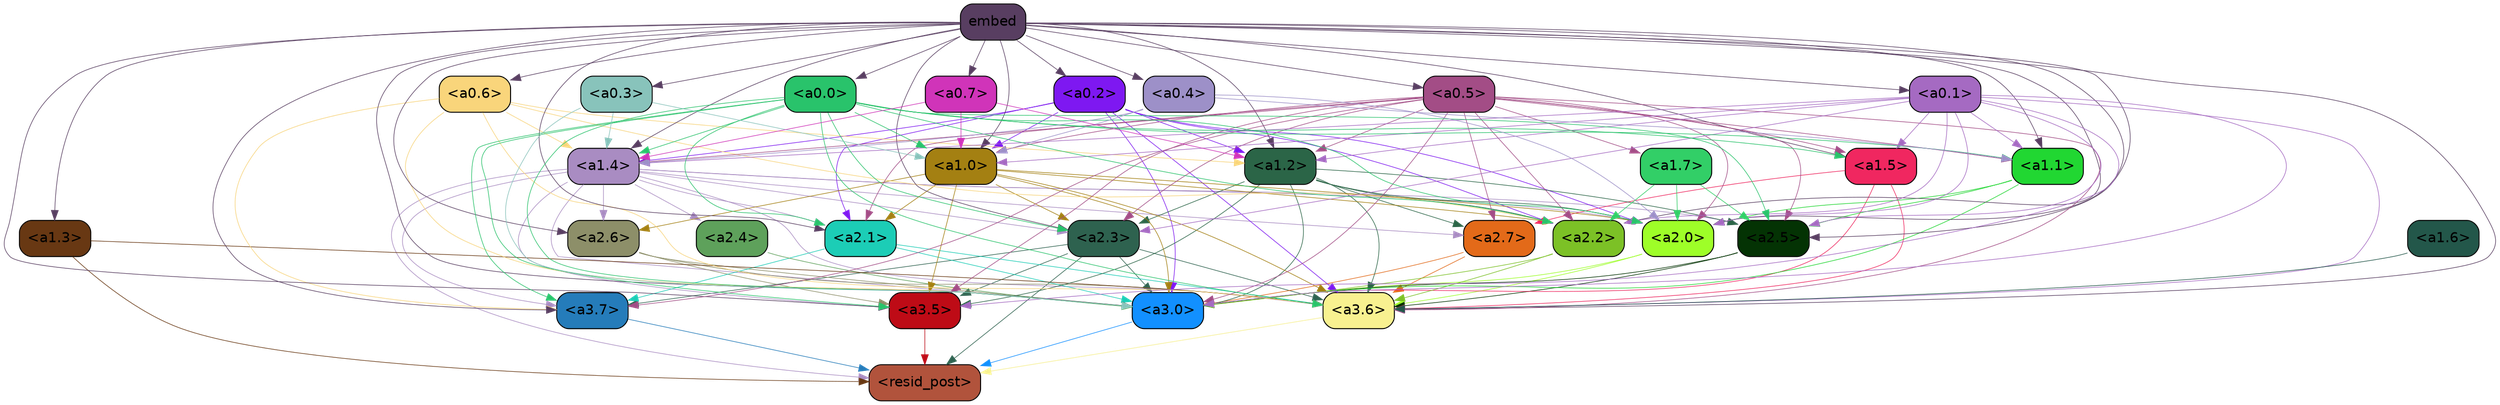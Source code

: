 strict digraph "" {
	graph [bgcolor=transparent,
		layout=dot,
		overlap=false,
		splines=true
	];
	"<a3.7>"	[color=black,
		fillcolor="#257cba",
		fontname=Helvetica,
		shape=box,
		style="filled, rounded"];
	"<resid_post>"	[color=black,
		fillcolor="#b1533c",
		fontname=Helvetica,
		shape=box,
		style="filled, rounded"];
	"<a3.7>" -> "<resid_post>"	[color="#257cba",
		penwidth=0.6];
	"<a3.6>"	[color=black,
		fillcolor="#f8f190",
		fontname=Helvetica,
		shape=box,
		style="filled, rounded"];
	"<a3.6>" -> "<resid_post>"	[color="#f8f190",
		penwidth=0.6];
	"<a3.5>"	[color=black,
		fillcolor="#be0b16",
		fontname=Helvetica,
		shape=box,
		style="filled, rounded"];
	"<a3.5>" -> "<resid_post>"	[color="#be0b16",
		penwidth=0.6];
	"<a3.0>"	[color=black,
		fillcolor="#1290ff",
		fontname=Helvetica,
		shape=box,
		style="filled, rounded"];
	"<a3.0>" -> "<resid_post>"	[color="#1290ff",
		penwidth=0.6];
	"<a2.3>"	[color=black,
		fillcolor="#2e624f",
		fontname=Helvetica,
		shape=box,
		style="filled, rounded"];
	"<a2.3>" -> "<a3.7>"	[color="#2e624f",
		penwidth=0.6];
	"<a2.3>" -> "<resid_post>"	[color="#2e624f",
		penwidth=0.6];
	"<a2.3>" -> "<a3.6>"	[color="#2e624f",
		penwidth=0.6];
	"<a2.3>" -> "<a3.5>"	[color="#2e624f",
		penwidth=0.6];
	"<a2.3>" -> "<a3.0>"	[color="#2e624f",
		penwidth=0.6];
	"<a1.4>"	[color=black,
		fillcolor="#a98cc2",
		fontname=Helvetica,
		shape=box,
		style="filled, rounded"];
	"<a1.4>" -> "<a3.7>"	[color="#a98cc2",
		penwidth=0.6];
	"<a1.4>" -> "<resid_post>"	[color="#a98cc2",
		penwidth=0.6];
	"<a1.4>" -> "<a3.6>"	[color="#a98cc2",
		penwidth=0.6];
	"<a1.4>" -> "<a3.5>"	[color="#a98cc2",
		penwidth=0.6];
	"<a1.4>" -> "<a3.0>"	[color="#a98cc2",
		penwidth=0.6];
	"<a1.4>" -> "<a2.3>"	[color="#a98cc2",
		penwidth=0.6];
	"<a2.7>"	[color=black,
		fillcolor="#e36a19",
		fontname=Helvetica,
		shape=box,
		style="filled, rounded"];
	"<a1.4>" -> "<a2.7>"	[color="#a98cc2",
		penwidth=0.6];
	"<a2.6>"	[color=black,
		fillcolor="#8d8f69",
		fontname=Helvetica,
		shape=box,
		style="filled, rounded"];
	"<a1.4>" -> "<a2.6>"	[color="#a98cc2",
		penwidth=0.6];
	"<a2.1>"	[color=black,
		fillcolor="#1ccdb6",
		fontname=Helvetica,
		shape=box,
		style="filled, rounded"];
	"<a1.4>" -> "<a2.1>"	[color="#a98cc2",
		penwidth=0.6];
	"<a2.0>"	[color=black,
		fillcolor="#9efe28",
		fontname=Helvetica,
		shape=box,
		style="filled, rounded"];
	"<a1.4>" -> "<a2.0>"	[color="#a98cc2",
		penwidth=0.6];
	"<a2.5>"	[color=black,
		fillcolor="#043304",
		fontname=Helvetica,
		shape=box,
		style="filled, rounded"];
	"<a1.4>" -> "<a2.5>"	[color="#a98cc2",
		penwidth=0.6];
	"<a2.4>"	[color=black,
		fillcolor="#5ea15b",
		fontname=Helvetica,
		shape=box,
		style="filled, rounded"];
	"<a1.4>" -> "<a2.4>"	[color="#a98cc2",
		penwidth=0.6];
	"<a1.3>"	[color=black,
		fillcolor="#683813",
		fontname=Helvetica,
		shape=box,
		style="filled, rounded"];
	"<a1.3>" -> "<resid_post>"	[color="#683813",
		penwidth=0.6];
	"<a1.3>" -> "<a3.6>"	[color="#683813",
		penwidth=0.6];
	"<a2.7>" -> "<a3.6>"	[color="#e36a19",
		penwidth=0.6];
	"<a2.7>" -> "<a3.0>"	[color="#e36a19",
		penwidth=0.6];
	"<a2.6>" -> "<a3.6>"	[color="#8d8f69",
		penwidth=0.6];
	"<a2.6>" -> "<a3.5>"	[color="#8d8f69",
		penwidth=0.6];
	"<a2.6>" -> "<a3.0>"	[color="#8d8f69",
		penwidth=0.6];
	"<a2.1>" -> "<a3.7>"	[color="#1ccdb6",
		penwidth=0.6];
	"<a2.1>" -> "<a3.6>"	[color="#1ccdb6",
		penwidth=0.6];
	"<a2.1>" -> "<a3.0>"	[color="#1ccdb6",
		penwidth=0.6];
	"<a2.0>" -> "<a3.6>"	[color="#9efe28",
		penwidth=0.6];
	"<a2.0>" -> "<a3.0>"	[color="#9efe28",
		penwidth=0.6];
	"<a1.5>"	[color=black,
		fillcolor="#f02760",
		fontname=Helvetica,
		shape=box,
		style="filled, rounded"];
	"<a1.5>" -> "<a3.6>"	[color="#f02760",
		penwidth=0.6];
	"<a1.5>" -> "<a3.0>"	[color="#f02760",
		penwidth=0.6];
	"<a1.5>" -> "<a2.7>"	[color="#f02760",
		penwidth=0.6];
	"<a0.2>"	[color=black,
		fillcolor="#7e18f1",
		fontname=Helvetica,
		shape=box,
		style="filled, rounded"];
	"<a0.2>" -> "<a3.6>"	[color="#7e18f1",
		penwidth=0.6];
	"<a0.2>" -> "<a3.0>"	[color="#7e18f1",
		penwidth=0.6];
	"<a0.2>" -> "<a1.4>"	[color="#7e18f1",
		penwidth=0.6];
	"<a0.2>" -> "<a2.1>"	[color="#7e18f1",
		penwidth=0.6];
	"<a0.2>" -> "<a2.0>"	[color="#7e18f1",
		penwidth=0.6];
	"<a2.2>"	[color=black,
		fillcolor="#7cc126",
		fontname=Helvetica,
		shape=box,
		style="filled, rounded"];
	"<a0.2>" -> "<a2.2>"	[color="#7e18f1",
		penwidth=0.6];
	"<a1.2>"	[color=black,
		fillcolor="#2b6547",
		fontname=Helvetica,
		shape=box,
		style="filled, rounded"];
	"<a0.2>" -> "<a1.2>"	[color="#7e18f1",
		penwidth=0.6];
	"<a1.0>"	[color=black,
		fillcolor="#a48012",
		fontname=Helvetica,
		shape=box,
		style="filled, rounded"];
	"<a0.2>" -> "<a1.0>"	[color="#7e18f1",
		penwidth=0.6];
	"<a2.5>" -> "<a3.6>"	[color="#043304",
		penwidth=0.6];
	"<a2.5>" -> "<a3.0>"	[color="#043304",
		penwidth=0.6];
	"<a2.4>" -> "<a3.0>"	[color="#5ea15b",
		penwidth=0.6];
	"<a1.1>"	[color=black,
		fillcolor="#21d732",
		fontname=Helvetica,
		shape=box,
		style="filled, rounded"];
	"<a1.1>" -> "<a3.0>"	[color="#21d732",
		penwidth=0.6];
	"<a1.1>" -> "<a2.0>"	[color="#21d732",
		penwidth=0.6];
	"<a1.1>" -> "<a2.5>"	[color="#21d732",
		penwidth=0.6];
	"<a0.6>"	[color=black,
		fillcolor="#f9d57b",
		fontname=Helvetica,
		shape=box,
		style="filled, rounded"];
	"<a0.6>" -> "<a3.7>"	[color="#f9d57b",
		penwidth=0.6];
	"<a0.6>" -> "<a3.6>"	[color="#f9d57b",
		penwidth=0.6];
	"<a0.6>" -> "<a3.0>"	[color="#f9d57b",
		penwidth=0.6];
	"<a0.6>" -> "<a1.4>"	[color="#f9d57b",
		penwidth=0.6];
	"<a0.6>" -> "<a2.2>"	[color="#f9d57b",
		penwidth=0.6];
	"<a0.6>" -> "<a1.2>"	[color="#f9d57b",
		penwidth=0.6];
	embed	[color=black,
		fillcolor="#583e61",
		fontname=Helvetica,
		shape=box,
		style="filled, rounded"];
	embed -> "<a3.7>"	[color="#583e61",
		penwidth=0.6];
	embed -> "<a3.6>"	[color="#583e61",
		penwidth=0.6];
	embed -> "<a3.5>"	[color="#583e61",
		penwidth=0.6];
	embed -> "<a3.0>"	[color="#583e61",
		penwidth=0.6];
	embed -> "<a2.3>"	[color="#583e61",
		penwidth=0.6];
	embed -> "<a1.4>"	[color="#583e61",
		penwidth=0.6];
	embed -> "<a1.3>"	[color="#583e61",
		penwidth=0.6];
	embed -> "<a2.6>"	[color="#583e61",
		penwidth=0.6];
	embed -> "<a2.1>"	[color="#583e61",
		penwidth=0.6];
	embed -> "<a2.0>"	[color="#583e61",
		penwidth=0.6];
	embed -> "<a1.5>"	[color="#583e61",
		penwidth=0.6];
	embed -> "<a0.2>"	[color="#583e61",
		penwidth=0.6];
	embed -> "<a2.5>"	[color="#583e61",
		penwidth=0.6];
	embed -> "<a1.1>"	[color="#583e61",
		penwidth=0.6];
	embed -> "<a0.6>"	[color="#583e61",
		penwidth=0.6];
	embed -> "<a2.2>"	[color="#583e61",
		penwidth=0.6];
	embed -> "<a1.2>"	[color="#583e61",
		penwidth=0.6];
	embed -> "<a1.0>"	[color="#583e61",
		penwidth=0.6];
	"<a0.5>"	[color=black,
		fillcolor="#a34d86",
		fontname=Helvetica,
		shape=box,
		style="filled, rounded"];
	embed -> "<a0.5>"	[color="#583e61",
		penwidth=0.6];
	"<a0.1>"	[color=black,
		fillcolor="#a56ac2",
		fontname=Helvetica,
		shape=box,
		style="filled, rounded"];
	embed -> "<a0.1>"	[color="#583e61",
		penwidth=0.6];
	"<a0.0>"	[color=black,
		fillcolor="#29c36b",
		fontname=Helvetica,
		shape=box,
		style="filled, rounded"];
	embed -> "<a0.0>"	[color="#583e61",
		penwidth=0.6];
	"<a0.3>"	[color=black,
		fillcolor="#88c3bb",
		fontname=Helvetica,
		shape=box,
		style="filled, rounded"];
	embed -> "<a0.3>"	[color="#583e61",
		penwidth=0.6];
	"<a0.4>"	[color=black,
		fillcolor="#9d90c8",
		fontname=Helvetica,
		shape=box,
		style="filled, rounded"];
	embed -> "<a0.4>"	[color="#583e61",
		penwidth=0.6];
	"<a0.7>"	[color=black,
		fillcolor="#d034b9",
		fontname=Helvetica,
		shape=box,
		style="filled, rounded"];
	embed -> "<a0.7>"	[color="#583e61",
		penwidth=0.6];
	"<a2.2>" -> "<a3.6>"	[color="#7cc126",
		penwidth=0.6];
	"<a2.2>" -> "<a3.0>"	[color="#7cc126",
		penwidth=0.6];
	"<a1.6>"	[color=black,
		fillcolor="#23574a",
		fontname=Helvetica,
		shape=box,
		style="filled, rounded"];
	"<a1.6>" -> "<a3.6>"	[color="#23574a",
		penwidth=0.6];
	"<a1.2>" -> "<a3.6>"	[color="#2b6547",
		penwidth=0.6];
	"<a1.2>" -> "<a3.5>"	[color="#2b6547",
		penwidth=0.6];
	"<a1.2>" -> "<a3.0>"	[color="#2b6547",
		penwidth=0.6];
	"<a1.2>" -> "<a2.3>"	[color="#2b6547",
		penwidth=0.6];
	"<a1.2>" -> "<a2.7>"	[color="#2b6547",
		penwidth=0.6];
	"<a1.2>" -> "<a2.0>"	[color="#2b6547",
		penwidth=0.6];
	"<a1.2>" -> "<a2.5>"	[color="#2b6547",
		penwidth=0.6];
	"<a1.2>" -> "<a2.2>"	[color="#2b6547",
		penwidth=0.6];
	"<a1.0>" -> "<a3.6>"	[color="#a48012",
		penwidth=0.6];
	"<a1.0>" -> "<a3.5>"	[color="#a48012",
		penwidth=0.6];
	"<a1.0>" -> "<a3.0>"	[color="#a48012",
		penwidth=0.6];
	"<a1.0>" -> "<a2.3>"	[color="#a48012",
		penwidth=0.6];
	"<a1.0>" -> "<a2.6>"	[color="#a48012",
		penwidth=0.6];
	"<a1.0>" -> "<a2.1>"	[color="#a48012",
		penwidth=0.6];
	"<a1.0>" -> "<a2.0>"	[color="#a48012",
		penwidth=0.6];
	"<a1.0>" -> "<a2.2>"	[color="#a48012",
		penwidth=0.6];
	"<a0.5>" -> "<a3.7>"	[color="#a34d86",
		penwidth=0.6];
	"<a0.5>" -> "<a3.6>"	[color="#a34d86",
		penwidth=0.6];
	"<a0.5>" -> "<a3.5>"	[color="#a34d86",
		penwidth=0.6];
	"<a0.5>" -> "<a3.0>"	[color="#a34d86",
		penwidth=0.6];
	"<a0.5>" -> "<a2.3>"	[color="#a34d86",
		penwidth=0.6];
	"<a0.5>" -> "<a1.4>"	[color="#a34d86",
		penwidth=0.6];
	"<a0.5>" -> "<a2.7>"	[color="#a34d86",
		penwidth=0.6];
	"<a0.5>" -> "<a2.1>"	[color="#a34d86",
		penwidth=0.6];
	"<a0.5>" -> "<a2.0>"	[color="#a34d86",
		penwidth=0.6];
	"<a0.5>" -> "<a1.5>"	[color="#a34d86",
		penwidth=0.6];
	"<a0.5>" -> "<a2.5>"	[color="#a34d86",
		penwidth=0.6];
	"<a0.5>" -> "<a1.1>"	[color="#a34d86",
		penwidth=0.6];
	"<a0.5>" -> "<a2.2>"	[color="#a34d86",
		penwidth=0.6];
	"<a0.5>" -> "<a1.2>"	[color="#a34d86",
		penwidth=0.6];
	"<a0.5>" -> "<a1.0>"	[color="#a34d86",
		penwidth=0.6];
	"<a1.7>"	[color=black,
		fillcolor="#32cf67",
		fontname=Helvetica,
		shape=box,
		style="filled, rounded"];
	"<a0.5>" -> "<a1.7>"	[color="#a34d86",
		penwidth=0.6];
	"<a0.1>" -> "<a3.6>"	[color="#a56ac2",
		penwidth=0.6];
	"<a0.1>" -> "<a3.5>"	[color="#a56ac2",
		penwidth=0.6];
	"<a0.1>" -> "<a3.0>"	[color="#a56ac2",
		penwidth=0.6];
	"<a0.1>" -> "<a2.3>"	[color="#a56ac2",
		penwidth=0.6];
	"<a0.1>" -> "<a1.4>"	[color="#a56ac2",
		penwidth=0.6];
	"<a0.1>" -> "<a2.0>"	[color="#a56ac2",
		penwidth=0.6];
	"<a0.1>" -> "<a1.5>"	[color="#a56ac2",
		penwidth=0.6];
	"<a0.1>" -> "<a2.5>"	[color="#a56ac2",
		penwidth=0.6];
	"<a0.1>" -> "<a1.1>"	[color="#a56ac2",
		penwidth=0.6];
	"<a0.1>" -> "<a2.2>"	[color="#a56ac2",
		penwidth=0.6];
	"<a0.1>" -> "<a1.2>"	[color="#a56ac2",
		penwidth=0.6];
	"<a0.1>" -> "<a1.0>"	[color="#a56ac2",
		penwidth=0.6];
	"<a0.0>" -> "<a3.7>"	[color="#29c36b",
		penwidth=0.6];
	"<a0.0>" -> "<a3.6>"	[color="#29c36b",
		penwidth=0.6];
	"<a0.0>" -> "<a3.5>"	[color="#29c36b",
		penwidth=0.6];
	"<a0.0>" -> "<a3.0>"	[color="#29c36b",
		penwidth=0.6];
	"<a0.0>" -> "<a2.3>"	[color="#29c36b",
		penwidth=0.6];
	"<a0.0>" -> "<a1.4>"	[color="#29c36b",
		penwidth=0.6];
	"<a0.0>" -> "<a2.1>"	[color="#29c36b",
		penwidth=0.6];
	"<a0.0>" -> "<a2.0>"	[color="#29c36b",
		penwidth=0.6];
	"<a0.0>" -> "<a1.5>"	[color="#29c36b",
		penwidth=0.6];
	"<a0.0>" -> "<a2.5>"	[color="#29c36b",
		penwidth=0.6];
	"<a0.0>" -> "<a1.1>"	[color="#29c36b",
		penwidth=0.6];
	"<a0.0>" -> "<a2.2>"	[color="#29c36b",
		penwidth=0.6];
	"<a0.0>" -> "<a1.0>"	[color="#29c36b",
		penwidth=0.6];
	"<a0.3>" -> "<a3.0>"	[color="#88c3bb",
		penwidth=0.6];
	"<a0.3>" -> "<a1.4>"	[color="#88c3bb",
		penwidth=0.6];
	"<a0.3>" -> "<a1.0>"	[color="#88c3bb",
		penwidth=0.6];
	"<a1.7>" -> "<a2.0>"	[color="#32cf67",
		penwidth=0.6];
	"<a1.7>" -> "<a2.5>"	[color="#32cf67",
		penwidth=0.6];
	"<a1.7>" -> "<a2.2>"	[color="#32cf67",
		penwidth=0.6];
	"<a0.4>" -> "<a1.4>"	[color="#9d90c8",
		penwidth=0.6];
	"<a0.4>" -> "<a2.0>"	[color="#9d90c8",
		penwidth=0.6];
	"<a0.4>" -> "<a1.1>"	[color="#9d90c8",
		penwidth=0.6];
	"<a0.4>" -> "<a1.0>"	[color="#9d90c8",
		penwidth=0.6];
	"<a0.7>" -> "<a1.4>"	[color="#d034b9",
		penwidth=0.6];
	"<a0.7>" -> "<a1.2>"	[color="#d034b9",
		penwidth=0.6];
	"<a0.7>" -> "<a1.0>"	[color="#d034b9",
		penwidth=0.6];
}
